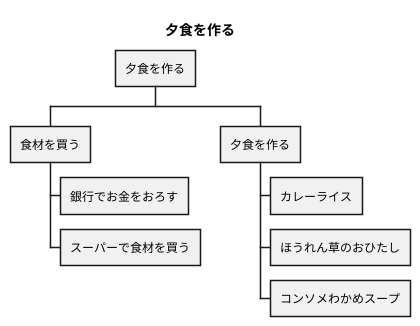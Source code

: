 @startwbs 夕食を作る
title 夕食を作る
* 夕食を作る
** 食材を買う
*** 銀行でお金をおろす
*** スーパーで食材を買う
** 夕食を作る
*** カレーライス
*** ほうれん草のおひたし
*** コンソメわかめスープ

